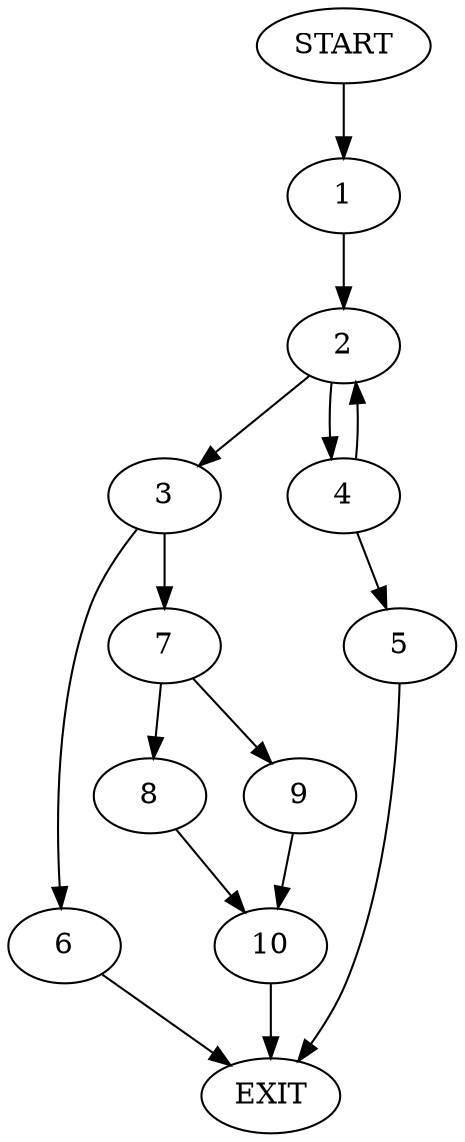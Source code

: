 digraph {
0 [label="START"]
11 [label="EXIT"]
0 -> 1
1 -> 2
2 -> 3
2 -> 4
4 -> 2
4 -> 5
3 -> 6
3 -> 7
5 -> 11
7 -> 8
7 -> 9
6 -> 11
9 -> 10
8 -> 10
10 -> 11
}
